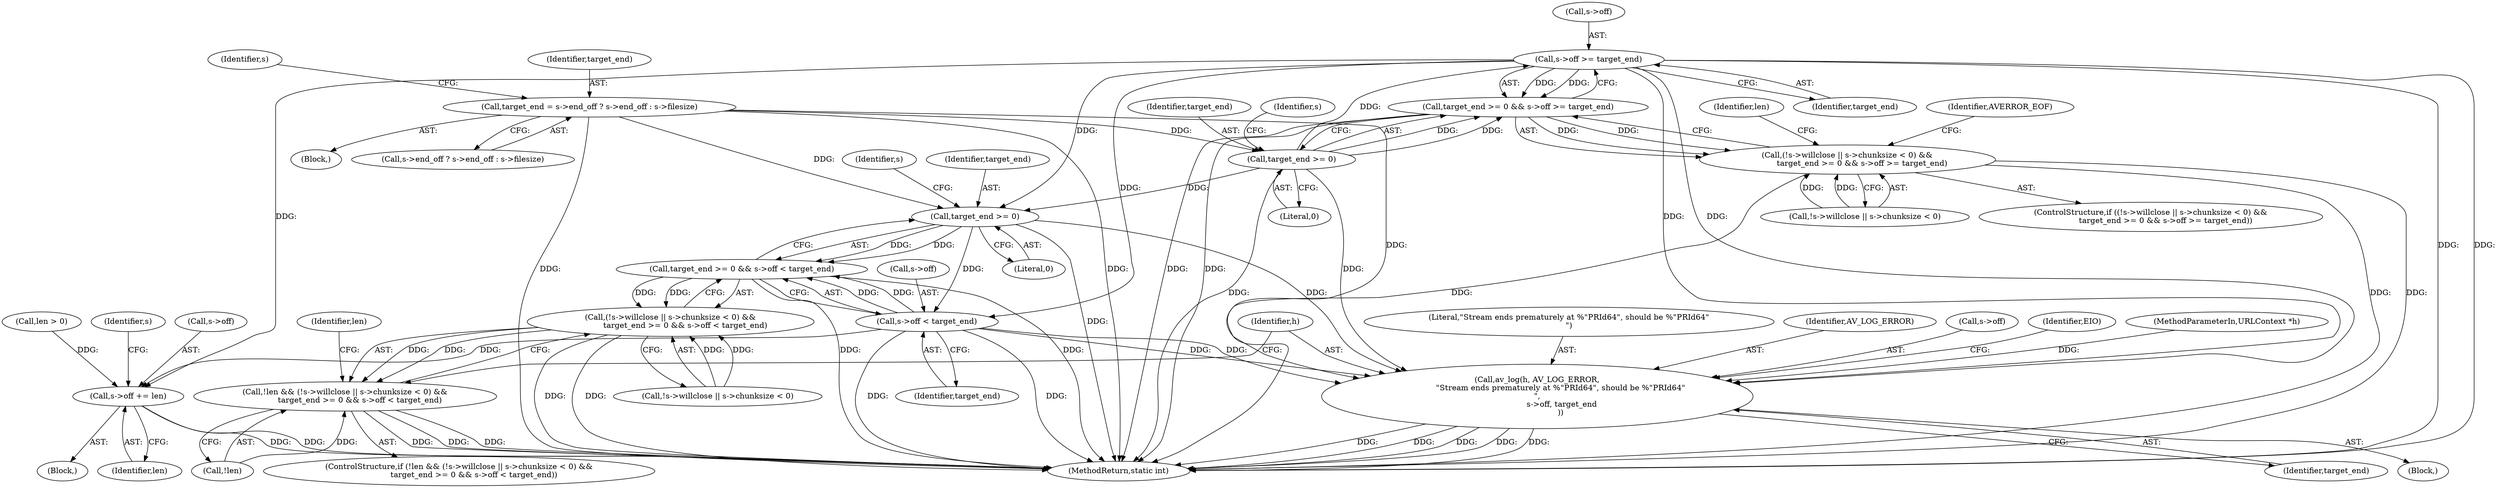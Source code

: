 digraph "0_FFmpeg_2a05c8f813de6f2278827734bf8102291e7484aa@pointer" {
"1000176" [label="(Call,s->off >= target_end)"];
"1000173" [label="(Call,target_end >= 0)"];
"1000148" [label="(Call,target_end = s->end_off ? s->end_off : s->filesize)"];
"1000172" [label="(Call,target_end >= 0 && s->off >= target_end)"];
"1000161" [label="(Call,(!s->willclose || s->chunksize < 0) &&\n            target_end >= 0 && s->off >= target_end)"];
"1000207" [label="(Call,target_end >= 0)"];
"1000206" [label="(Call,target_end >= 0 && s->off < target_end)"];
"1000195" [label="(Call,(!s->willclose || s->chunksize < 0) &&\n            target_end >= 0 && s->off < target_end)"];
"1000192" [label="(Call,!len && (!s->willclose || s->chunksize < 0) &&\n            target_end >= 0 && s->off < target_end)"];
"1000210" [label="(Call,s->off < target_end)"];
"1000216" [label="(Call,av_log(h, AV_LOG_ERROR,\n                   \"Stream ends prematurely at %\"PRId64\", should be %\"PRId64\"\n\",\n                    s->off, target_end\n                   ))"];
"1000232" [label="(Call,s->off += len)"];
"1000161" [label="(Call,(!s->willclose || s->chunksize < 0) &&\n            target_end >= 0 && s->off >= target_end)"];
"1000165" [label="(Identifier,s)"];
"1000160" [label="(ControlStructure,if ((!s->willclose || s->chunksize < 0) &&\n            target_end >= 0 && s->off >= target_end))"];
"1000210" [label="(Call,s->off < target_end)"];
"1000149" [label="(Identifier,target_end)"];
"1000191" [label="(ControlStructure,if (!len && (!s->willclose || s->chunksize < 0) &&\n            target_end >= 0 && s->off < target_end))"];
"1000217" [label="(Identifier,h)"];
"1000229" [label="(Identifier,len)"];
"1000180" [label="(Identifier,target_end)"];
"1000195" [label="(Call,(!s->willclose || s->chunksize < 0) &&\n            target_end >= 0 && s->off < target_end)"];
"1000193" [label="(Call,!len)"];
"1000182" [label="(Identifier,AVERROR_EOF)"];
"1000216" [label="(Call,av_log(h, AV_LOG_ERROR,\n                   \"Stream ends prematurely at %\"PRId64\", should be %\"PRId64\"\n\",\n                    s->off, target_end\n                   ))"];
"1000219" [label="(Literal,\"Stream ends prematurely at %\"PRId64\", should be %\"PRId64\"\n\")"];
"1000173" [label="(Call,target_end >= 0)"];
"1000223" [label="(Identifier,target_end)"];
"1000218" [label="(Identifier,AV_LOG_ERROR)"];
"1000236" [label="(Identifier,len)"];
"1000176" [label="(Call,s->off >= target_end)"];
"1000177" [label="(Call,s->off)"];
"1000146" [label="(Block,)"];
"1000150" [label="(Call,s->end_off ? s->end_off : s->filesize)"];
"1000228" [label="(Call,len > 0)"];
"1000220" [label="(Call,s->off)"];
"1000250" [label="(MethodReturn,static int)"];
"1000214" [label="(Identifier,target_end)"];
"1000209" [label="(Literal,0)"];
"1000212" [label="(Identifier,s)"];
"1000207" [label="(Call,target_end >= 0)"];
"1000240" [label="(Identifier,s)"];
"1000148" [label="(Call,target_end = s->end_off ? s->end_off : s->filesize)"];
"1000162" [label="(Call,!s->willclose || s->chunksize < 0)"];
"1000184" [label="(Identifier,len)"];
"1000192" [label="(Call,!len && (!s->willclose || s->chunksize < 0) &&\n            target_end >= 0 && s->off < target_end)"];
"1000211" [label="(Call,s->off)"];
"1000178" [label="(Identifier,s)"];
"1000226" [label="(Identifier,EIO)"];
"1000231" [label="(Block,)"];
"1000233" [label="(Call,s->off)"];
"1000206" [label="(Call,target_end >= 0 && s->off < target_end)"];
"1000208" [label="(Identifier,target_end)"];
"1000215" [label="(Block,)"];
"1000102" [label="(MethodParameterIn,URLContext *h)"];
"1000175" [label="(Literal,0)"];
"1000172" [label="(Call,target_end >= 0 && s->off >= target_end)"];
"1000174" [label="(Identifier,target_end)"];
"1000232" [label="(Call,s->off += len)"];
"1000196" [label="(Call,!s->willclose || s->chunksize < 0)"];
"1000176" -> "1000172"  [label="AST: "];
"1000176" -> "1000180"  [label="CFG: "];
"1000177" -> "1000176"  [label="AST: "];
"1000180" -> "1000176"  [label="AST: "];
"1000172" -> "1000176"  [label="CFG: "];
"1000176" -> "1000250"  [label="DDG: "];
"1000176" -> "1000250"  [label="DDG: "];
"1000176" -> "1000172"  [label="DDG: "];
"1000176" -> "1000172"  [label="DDG: "];
"1000173" -> "1000176"  [label="DDG: "];
"1000176" -> "1000207"  [label="DDG: "];
"1000176" -> "1000210"  [label="DDG: "];
"1000176" -> "1000216"  [label="DDG: "];
"1000176" -> "1000216"  [label="DDG: "];
"1000176" -> "1000232"  [label="DDG: "];
"1000173" -> "1000172"  [label="AST: "];
"1000173" -> "1000175"  [label="CFG: "];
"1000174" -> "1000173"  [label="AST: "];
"1000175" -> "1000173"  [label="AST: "];
"1000178" -> "1000173"  [label="CFG: "];
"1000172" -> "1000173"  [label="CFG: "];
"1000173" -> "1000250"  [label="DDG: "];
"1000173" -> "1000172"  [label="DDG: "];
"1000173" -> "1000172"  [label="DDG: "];
"1000148" -> "1000173"  [label="DDG: "];
"1000173" -> "1000207"  [label="DDG: "];
"1000173" -> "1000216"  [label="DDG: "];
"1000148" -> "1000146"  [label="AST: "];
"1000148" -> "1000150"  [label="CFG: "];
"1000149" -> "1000148"  [label="AST: "];
"1000150" -> "1000148"  [label="AST: "];
"1000165" -> "1000148"  [label="CFG: "];
"1000148" -> "1000250"  [label="DDG: "];
"1000148" -> "1000250"  [label="DDG: "];
"1000148" -> "1000207"  [label="DDG: "];
"1000148" -> "1000216"  [label="DDG: "];
"1000172" -> "1000161"  [label="AST: "];
"1000161" -> "1000172"  [label="CFG: "];
"1000172" -> "1000250"  [label="DDG: "];
"1000172" -> "1000250"  [label="DDG: "];
"1000172" -> "1000161"  [label="DDG: "];
"1000172" -> "1000161"  [label="DDG: "];
"1000161" -> "1000160"  [label="AST: "];
"1000161" -> "1000162"  [label="CFG: "];
"1000162" -> "1000161"  [label="AST: "];
"1000182" -> "1000161"  [label="CFG: "];
"1000184" -> "1000161"  [label="CFG: "];
"1000161" -> "1000250"  [label="DDG: "];
"1000161" -> "1000250"  [label="DDG: "];
"1000161" -> "1000250"  [label="DDG: "];
"1000162" -> "1000161"  [label="DDG: "];
"1000162" -> "1000161"  [label="DDG: "];
"1000207" -> "1000206"  [label="AST: "];
"1000207" -> "1000209"  [label="CFG: "];
"1000208" -> "1000207"  [label="AST: "];
"1000209" -> "1000207"  [label="AST: "];
"1000212" -> "1000207"  [label="CFG: "];
"1000206" -> "1000207"  [label="CFG: "];
"1000207" -> "1000250"  [label="DDG: "];
"1000207" -> "1000206"  [label="DDG: "];
"1000207" -> "1000206"  [label="DDG: "];
"1000207" -> "1000210"  [label="DDG: "];
"1000207" -> "1000216"  [label="DDG: "];
"1000206" -> "1000195"  [label="AST: "];
"1000206" -> "1000210"  [label="CFG: "];
"1000210" -> "1000206"  [label="AST: "];
"1000195" -> "1000206"  [label="CFG: "];
"1000206" -> "1000250"  [label="DDG: "];
"1000206" -> "1000250"  [label="DDG: "];
"1000206" -> "1000195"  [label="DDG: "];
"1000206" -> "1000195"  [label="DDG: "];
"1000210" -> "1000206"  [label="DDG: "];
"1000210" -> "1000206"  [label="DDG: "];
"1000195" -> "1000192"  [label="AST: "];
"1000195" -> "1000196"  [label="CFG: "];
"1000196" -> "1000195"  [label="AST: "];
"1000192" -> "1000195"  [label="CFG: "];
"1000195" -> "1000250"  [label="DDG: "];
"1000195" -> "1000250"  [label="DDG: "];
"1000195" -> "1000192"  [label="DDG: "];
"1000195" -> "1000192"  [label="DDG: "];
"1000196" -> "1000195"  [label="DDG: "];
"1000196" -> "1000195"  [label="DDG: "];
"1000192" -> "1000191"  [label="AST: "];
"1000192" -> "1000193"  [label="CFG: "];
"1000193" -> "1000192"  [label="AST: "];
"1000217" -> "1000192"  [label="CFG: "];
"1000229" -> "1000192"  [label="CFG: "];
"1000192" -> "1000250"  [label="DDG: "];
"1000192" -> "1000250"  [label="DDG: "];
"1000192" -> "1000250"  [label="DDG: "];
"1000193" -> "1000192"  [label="DDG: "];
"1000210" -> "1000214"  [label="CFG: "];
"1000211" -> "1000210"  [label="AST: "];
"1000214" -> "1000210"  [label="AST: "];
"1000210" -> "1000250"  [label="DDG: "];
"1000210" -> "1000250"  [label="DDG: "];
"1000210" -> "1000216"  [label="DDG: "];
"1000210" -> "1000216"  [label="DDG: "];
"1000210" -> "1000232"  [label="DDG: "];
"1000216" -> "1000215"  [label="AST: "];
"1000216" -> "1000223"  [label="CFG: "];
"1000217" -> "1000216"  [label="AST: "];
"1000218" -> "1000216"  [label="AST: "];
"1000219" -> "1000216"  [label="AST: "];
"1000220" -> "1000216"  [label="AST: "];
"1000223" -> "1000216"  [label="AST: "];
"1000226" -> "1000216"  [label="CFG: "];
"1000216" -> "1000250"  [label="DDG: "];
"1000216" -> "1000250"  [label="DDG: "];
"1000216" -> "1000250"  [label="DDG: "];
"1000216" -> "1000250"  [label="DDG: "];
"1000216" -> "1000250"  [label="DDG: "];
"1000102" -> "1000216"  [label="DDG: "];
"1000232" -> "1000231"  [label="AST: "];
"1000232" -> "1000236"  [label="CFG: "];
"1000233" -> "1000232"  [label="AST: "];
"1000236" -> "1000232"  [label="AST: "];
"1000240" -> "1000232"  [label="CFG: "];
"1000232" -> "1000250"  [label="DDG: "];
"1000232" -> "1000250"  [label="DDG: "];
"1000228" -> "1000232"  [label="DDG: "];
}

